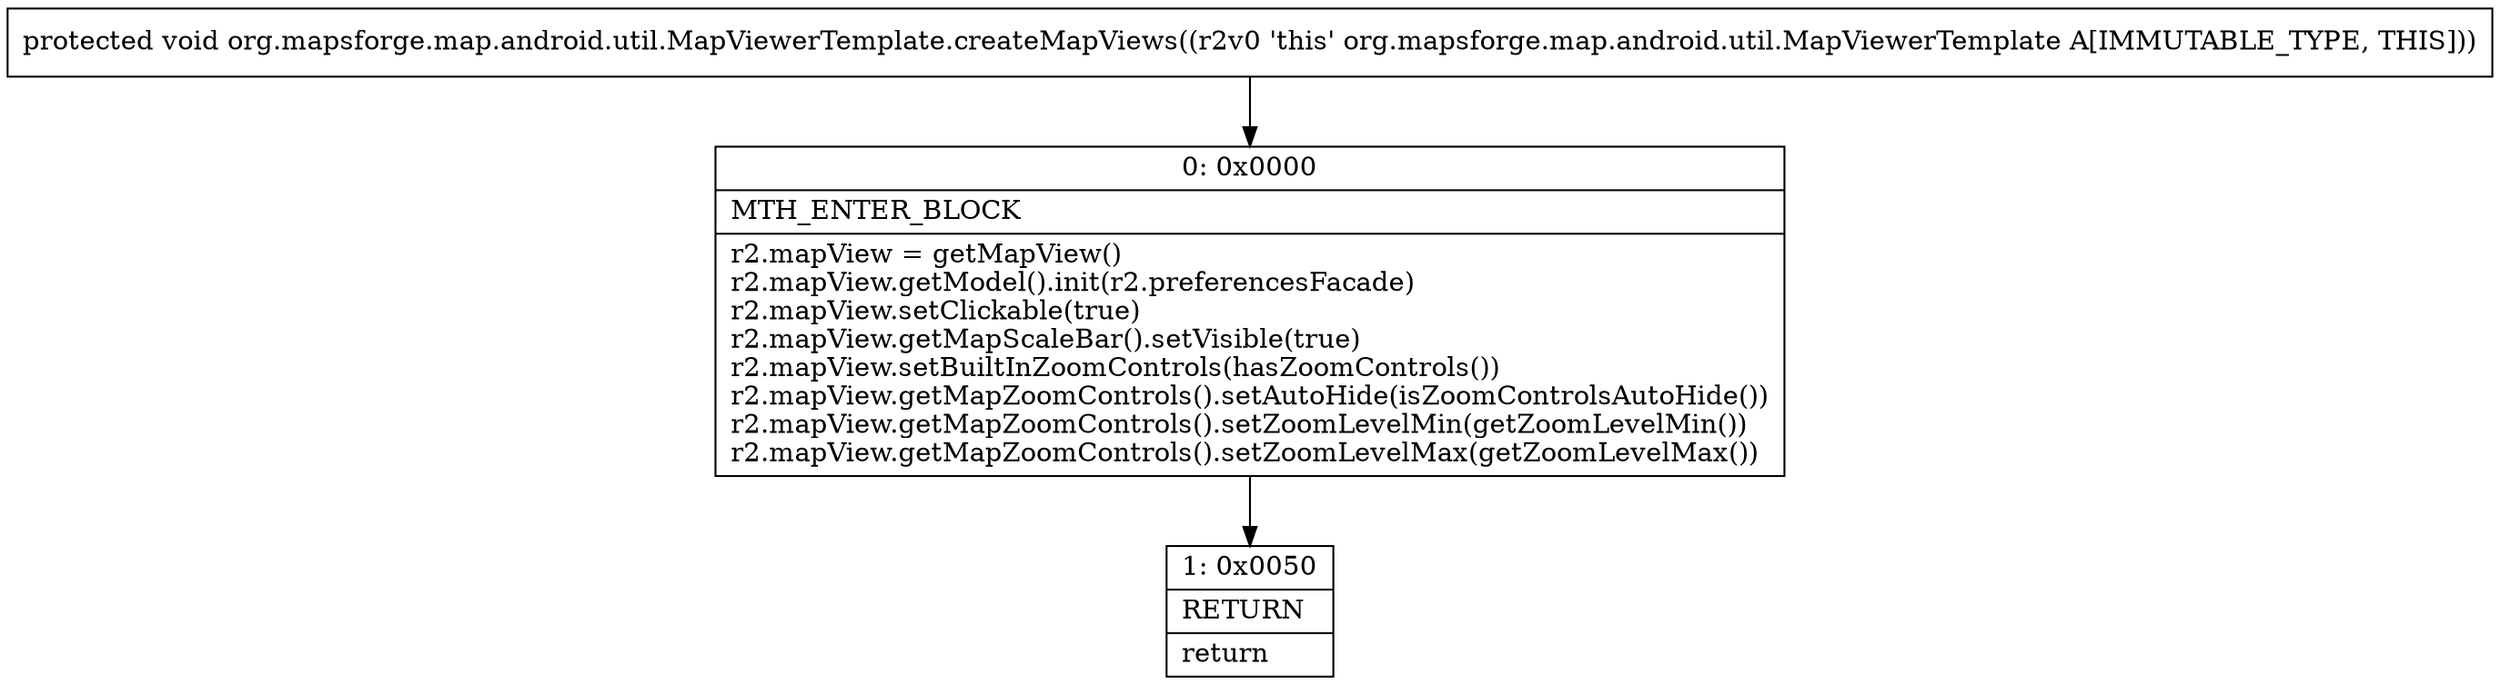 digraph "CFG fororg.mapsforge.map.android.util.MapViewerTemplate.createMapViews()V" {
Node_0 [shape=record,label="{0\:\ 0x0000|MTH_ENTER_BLOCK\l|r2.mapView = getMapView()\lr2.mapView.getModel().init(r2.preferencesFacade)\lr2.mapView.setClickable(true)\lr2.mapView.getMapScaleBar().setVisible(true)\lr2.mapView.setBuiltInZoomControls(hasZoomControls())\lr2.mapView.getMapZoomControls().setAutoHide(isZoomControlsAutoHide())\lr2.mapView.getMapZoomControls().setZoomLevelMin(getZoomLevelMin())\lr2.mapView.getMapZoomControls().setZoomLevelMax(getZoomLevelMax())\l}"];
Node_1 [shape=record,label="{1\:\ 0x0050|RETURN\l|return\l}"];
MethodNode[shape=record,label="{protected void org.mapsforge.map.android.util.MapViewerTemplate.createMapViews((r2v0 'this' org.mapsforge.map.android.util.MapViewerTemplate A[IMMUTABLE_TYPE, THIS])) }"];
MethodNode -> Node_0;
Node_0 -> Node_1;
}

